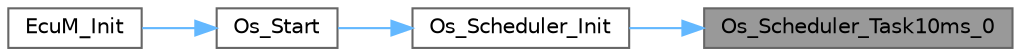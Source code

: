 digraph "Os_Scheduler_Task10ms_0"
{
 // LATEX_PDF_SIZE
  bgcolor="transparent";
  edge [fontname=Helvetica,fontsize=10,labelfontname=Helvetica,labelfontsize=10];
  node [fontname=Helvetica,fontsize=10,shape=box,height=0.2,width=0.4];
  rankdir="RL";
  Node1 [id="Node000001",label="Os_Scheduler_Task10ms_0",height=0.2,width=0.4,color="gray40", fillcolor="grey60", style="filled", fontcolor="black",tooltip="Periodic 10ms task."];
  Node1 -> Node2 [id="edge1_Node000001_Node000002",dir="back",color="steelblue1",style="solid",tooltip=" "];
  Node2 [id="Node000002",label="Os_Scheduler_Init",height=0.2,width=0.4,color="grey40", fillcolor="white", style="filled",URL="$_os__scheduler_8c.html#a698a659fa941eb5e511d2d12a5603db4",tooltip="OS Scheduler initialization function."];
  Node2 -> Node3 [id="edge2_Node000002_Node000003",dir="back",color="steelblue1",style="solid",tooltip=" "];
  Node3 [id="Node000003",label="Os_Start",height=0.2,width=0.4,color="grey40", fillcolor="white", style="filled",URL="$_os_8c.html#add4db0af4f02b52411b6b6c96c32b5dd",tooltip=" "];
  Node3 -> Node4 [id="edge3_Node000003_Node000004",dir="back",color="steelblue1",style="solid",tooltip=" "];
  Node4 [id="Node000004",label="EcuM_Init",height=0.2,width=0.4,color="grey40", fillcolor="white", style="filled",URL="$_ecu_m_8c.html#adb61804e9dba7fd50f6b45b307265451",tooltip=" "];
}
